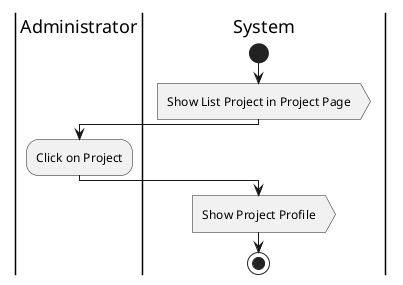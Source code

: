 @startuml
|Administrator|
|System|
start
:Show List Project in Project Page>
|Administrator|
:Click on Project;
|System|
:Show Project Profile>
stop
@enduml